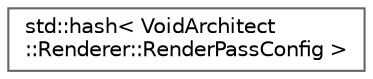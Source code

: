 digraph "Graphical Class Hierarchy"
{
 // LATEX_PDF_SIZE
  bgcolor="transparent";
  edge [fontname=Helvetica,fontsize=10,labelfontname=Helvetica,labelfontsize=10];
  node [fontname=Helvetica,fontsize=10,shape=box,height=0.2,width=0.4];
  rankdir="LR";
  Node0 [id="Node000000",label="std::hash\< VoidArchitect\l::Renderer::RenderPassConfig \>",height=0.2,width=0.4,color="grey40", fillcolor="white", style="filled",URL="$structstd_1_1hash_3_01_void_architect_1_1_renderer_1_1_render_pass_config_01_4.html",tooltip=" "];
}

